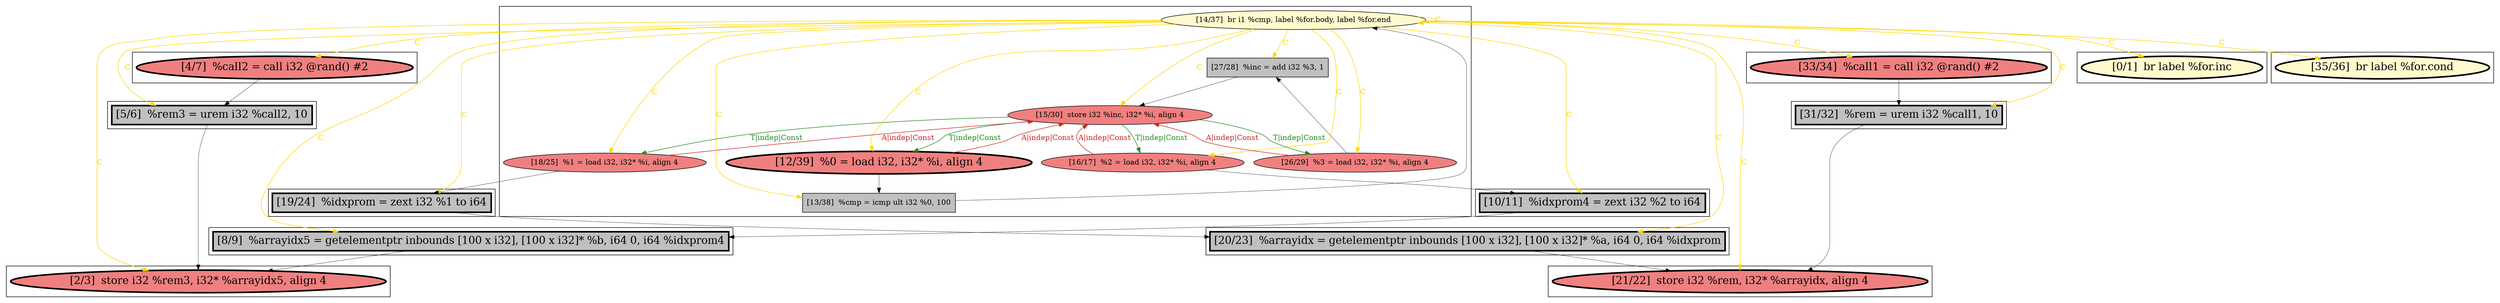 
digraph G {



node349->node339 [style=solid,color=gold,label="C",penwidth=1.0,fontcolor=gold ]
node349->node352 [style=solid,color=gold,label="C",penwidth=1.0,fontcolor=gold ]
node349->node353 [style=solid,color=gold,label="C",penwidth=1.0,fontcolor=gold ]
node349->node341 [style=solid,color=gold,label="C",penwidth=1.0,fontcolor=gold ]
node336->node335 [style=solid,color=black,label="",penwidth=0.5,fontcolor=black ]
node349->node349 [style=solid,color=gold,label="C",penwidth=1.0,fontcolor=gold ]
node349->node348 [style=solid,color=gold,label="C",penwidth=1.0,fontcolor=gold ]
node350->node344 [style=solid,color=black,label="",penwidth=0.5,fontcolor=black ]
node346->node350 [style=solid,color=black,label="",penwidth=0.5,fontcolor=black ]
node344->node346 [style=solid,color=forestgreen,label="T|indep|Const",penwidth=1.0,fontcolor=forestgreen ]
node347->node344 [style=solid,color=firebrick3,label="A|indep|Const",penwidth=1.0,fontcolor=firebrick3 ]
node349->node344 [style=solid,color=gold,label="C",penwidth=1.0,fontcolor=gold ]
node349->node351 [style=solid,color=gold,label="C",penwidth=1.0,fontcolor=gold ]
node349->node334 [style=solid,color=gold,label="C",penwidth=1.0,fontcolor=gold ]
node341->node339 [style=solid,color=black,label="",penwidth=0.5,fontcolor=black ]
node349->node335 [style=solid,color=gold,label="C",penwidth=1.0,fontcolor=gold ]
node338->node336 [style=solid,color=black,label="",penwidth=0.5,fontcolor=black ]
node349->node350 [style=solid,color=gold,label="C",penwidth=1.0,fontcolor=gold ]
node343->node352 [style=solid,color=black,label="",penwidth=0.5,fontcolor=black ]
node349->node336 [style=solid,color=gold,label="C",penwidth=1.0,fontcolor=gold ]
node345->node348 [style=solid,color=black,label="",penwidth=0.5,fontcolor=black ]
node349->node345 [style=solid,color=gold,label="C",penwidth=1.0,fontcolor=gold ]
node344->node345 [style=solid,color=forestgreen,label="T|indep|Const",penwidth=1.0,fontcolor=forestgreen ]
node349->node346 [style=solid,color=gold,label="C",penwidth=1.0,fontcolor=gold ]
node349->node337 [style=solid,color=gold,label="C",penwidth=1.0,fontcolor=gold ]
node351->node341 [style=solid,color=black,label="",penwidth=0.5,fontcolor=black ]
node347->node342 [style=solid,color=black,label="",penwidth=0.5,fontcolor=black ]
node346->node344 [style=solid,color=firebrick3,label="A|indep|Const",penwidth=1.0,fontcolor=firebrick3 ]
node349->node342 [style=solid,color=gold,label="C",penwidth=1.0,fontcolor=gold ]
node337->node335 [style=solid,color=black,label="",penwidth=0.5,fontcolor=black ]
node343->node344 [style=solid,color=firebrick3,label="A|indep|Const",penwidth=1.0,fontcolor=firebrick3 ]
node349->node338 [style=solid,color=gold,label="C",penwidth=1.0,fontcolor=gold ]
node353->node339 [style=solid,color=black,label="",penwidth=0.5,fontcolor=black ]
node344->node347 [style=solid,color=forestgreen,label="T|indep|Const",penwidth=1.0,fontcolor=forestgreen ]
node348->node349 [style=solid,color=black,label="",penwidth=0.5,fontcolor=black ]
node342->node337 [style=solid,color=black,label="",penwidth=0.5,fontcolor=black ]
node352->node353 [style=solid,color=black,label="",penwidth=0.5,fontcolor=black ]
node344->node343 [style=solid,color=forestgreen,label="T|indep|Const",penwidth=1.0,fontcolor=forestgreen ]
node349->node347 [style=solid,color=gold,label="C",penwidth=1.0,fontcolor=gold ]
node345->node344 [style=solid,color=firebrick3,label="A|indep|Const",penwidth=1.0,fontcolor=firebrick3 ]
node349->node343 [style=solid,color=gold,label="C",penwidth=1.0,fontcolor=gold ]
node349->node340 [style=solid,color=gold,label="C",penwidth=1.0,fontcolor=gold ]


subgraph cluster11 {


node352 [penwidth=3.0,fontsize=20,fillcolor=grey,label="[19/24]  %idxprom = zext i32 %1 to i64",shape=rectangle,style=filled ]



}

subgraph cluster10 {


node351 [penwidth=3.0,fontsize=20,fillcolor=lightcoral,label="[33/34]  %call1 = call i32 @rand() #2",shape=ellipse,style=filled ]



}

subgraph cluster9 {


node350 [fillcolor=grey,label="[27/28]  %inc = add i32 %3, 1",shape=rectangle,style=filled ]
node344 [fillcolor=lightcoral,label="[15/30]  store i32 %inc, i32* %i, align 4",shape=ellipse,style=filled ]
node343 [fillcolor=lightcoral,label="[18/25]  %1 = load i32, i32* %i, align 4",shape=ellipse,style=filled ]
node346 [fillcolor=lightcoral,label="[26/29]  %3 = load i32, i32* %i, align 4",shape=ellipse,style=filled ]
node349 [fillcolor=lemonchiffon,label="[14/37]  br i1 %cmp, label %for.body, label %for.end",shape=ellipse,style=filled ]
node345 [penwidth=3.0,fontsize=20,fillcolor=lightcoral,label="[12/39]  %0 = load i32, i32* %i, align 4",shape=ellipse,style=filled ]
node347 [fillcolor=lightcoral,label="[16/17]  %2 = load i32, i32* %i, align 4",shape=ellipse,style=filled ]
node348 [fillcolor=grey,label="[13/38]  %cmp = icmp ult i32 %0, 100",shape=rectangle,style=filled ]



}

subgraph cluster8 {


node342 [penwidth=3.0,fontsize=20,fillcolor=grey,label="[10/11]  %idxprom4 = zext i32 %2 to i64",shape=rectangle,style=filled ]



}

subgraph cluster7 {


node341 [penwidth=3.0,fontsize=20,fillcolor=grey,label="[31/32]  %rem = urem i32 %call1, 10",shape=rectangle,style=filled ]



}

subgraph cluster6 {


node340 [penwidth=3.0,fontsize=20,fillcolor=lemonchiffon,label="[35/36]  br label %for.cond",shape=ellipse,style=filled ]



}

subgraph cluster0 {


node334 [penwidth=3.0,fontsize=20,fillcolor=lemonchiffon,label="[0/1]  br label %for.inc",shape=ellipse,style=filled ]



}

subgraph cluster12 {


node353 [penwidth=3.0,fontsize=20,fillcolor=grey,label="[20/23]  %arrayidx = getelementptr inbounds [100 x i32], [100 x i32]* %a, i64 0, i64 %idxprom",shape=rectangle,style=filled ]



}

subgraph cluster5 {


node339 [penwidth=3.0,fontsize=20,fillcolor=lightcoral,label="[21/22]  store i32 %rem, i32* %arrayidx, align 4",shape=ellipse,style=filled ]



}

subgraph cluster1 {


node335 [penwidth=3.0,fontsize=20,fillcolor=lightcoral,label="[2/3]  store i32 %rem3, i32* %arrayidx5, align 4",shape=ellipse,style=filled ]



}

subgraph cluster2 {


node336 [penwidth=3.0,fontsize=20,fillcolor=grey,label="[5/6]  %rem3 = urem i32 %call2, 10",shape=rectangle,style=filled ]



}

subgraph cluster3 {


node337 [penwidth=3.0,fontsize=20,fillcolor=grey,label="[8/9]  %arrayidx5 = getelementptr inbounds [100 x i32], [100 x i32]* %b, i64 0, i64 %idxprom4",shape=rectangle,style=filled ]



}

subgraph cluster4 {


node338 [penwidth=3.0,fontsize=20,fillcolor=lightcoral,label="[4/7]  %call2 = call i32 @rand() #2",shape=ellipse,style=filled ]



}

}
